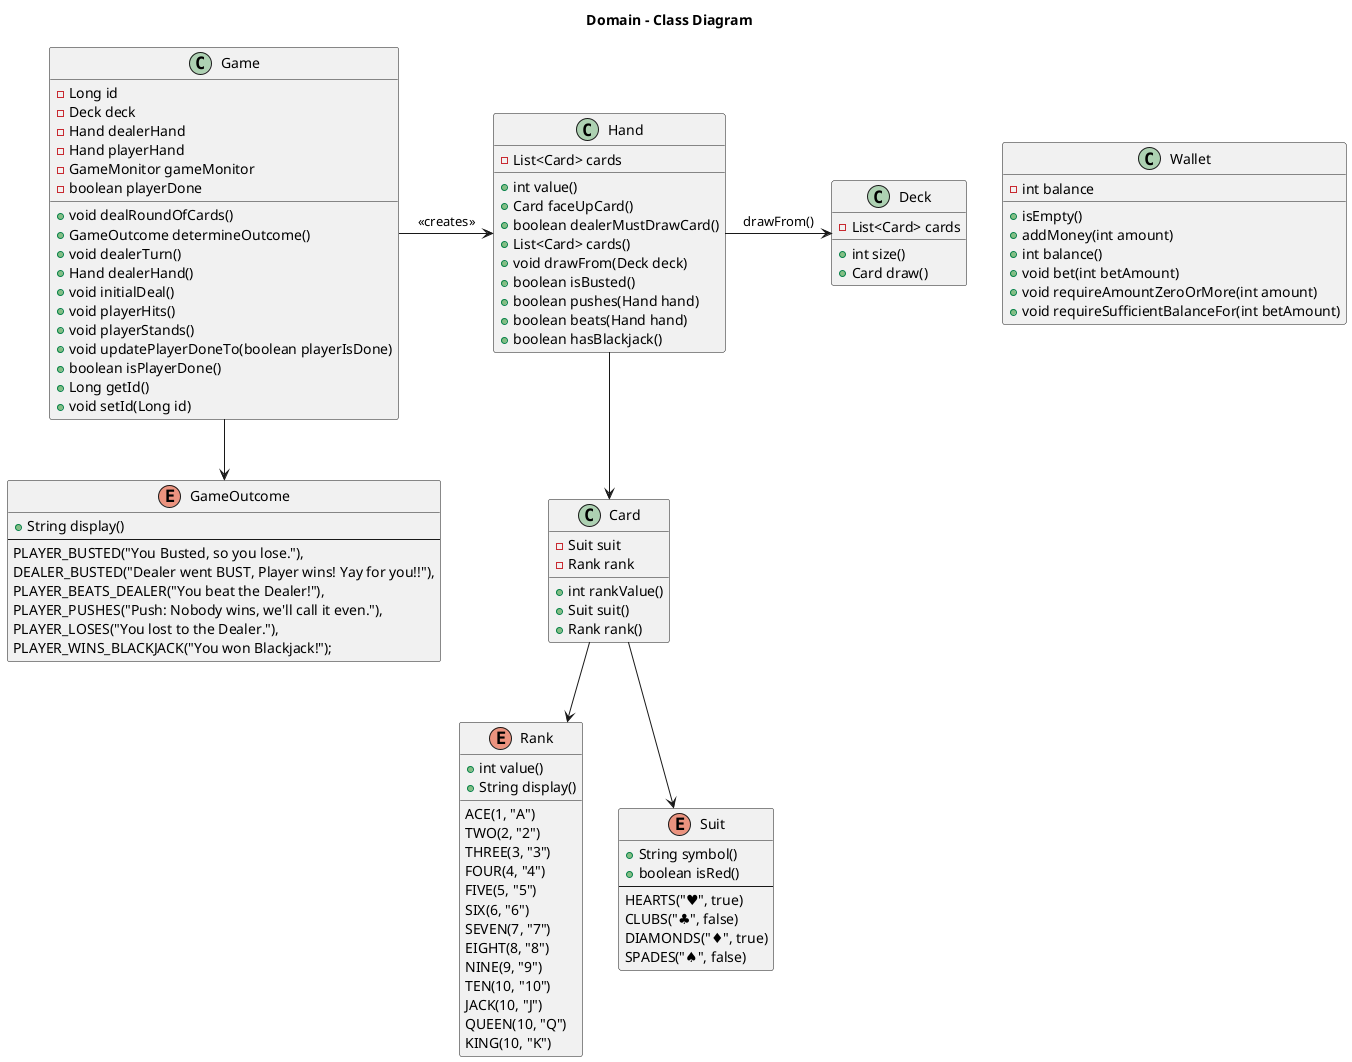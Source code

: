 @startuml
title Domain - Class Diagram

enum Rank {
    + int value()
    + String display()
    ___
    ACE(1, "A")
    TWO(2, "2")
    THREE(3, "3")
    FOUR(4, "4")
    FIVE(5, "5")
    SIX(6, "6")
    SEVEN(7, "7")
    EIGHT(8, "8")
    NINE(9, "9")
    TEN(10, "10")
    JACK(10, "J")
    QUEEN(10, "Q")
    KING(10, "K")
}

enum Suit {
    + String symbol()
    + boolean isRed()
    ---
    HEARTS("♥", true)
    CLUBS("♣", false)
    DIAMONDS("♦", true)
    SPADES("♠", false)
}

class Card {
    - Suit suit
    - Rank rank
    + int rankValue()
    + Suit suit()
    + Rank rank()
}

class Wallet {
    - int balance
    + isEmpty()
    + addMoney(int amount)
    + int balance()
    + void bet(int betAmount)
    + void requireAmountZeroOrMore(int amount)
    + void requireSufficientBalanceFor(int betAmount)
}

class Deck {
    - List<Card> cards
    + int size()
    + Card draw()
}

enum GameOutcome {
    + String display()
    ---
    PLAYER_BUSTED("You Busted, so you lose."),
    DEALER_BUSTED("Dealer went BUST, Player wins! Yay for you!!"),
    PLAYER_BEATS_DEALER("You beat the Dealer!"),
    PLAYER_PUSHES("Push: Nobody wins, we'll call it even."),
    PLAYER_LOSES("You lost to the Dealer."),
    PLAYER_WINS_BLACKJACK("You won Blackjack!");
}

class Hand {
    - List<Card> cards
    + int value()
    + Card faceUpCard()
    + boolean dealerMustDrawCard()
    + List<Card> cards()
    + void drawFrom(Deck deck)
    + boolean isBusted()
    + boolean pushes(Hand hand)
    + boolean beats(Hand hand)
    + boolean hasBlackjack()
}

class Game {
    - Long id
    - Deck deck
    - Hand dealerHand
    - Hand playerHand
    - GameMonitor gameMonitor
    - boolean playerDone

    + void dealRoundOfCards()
    + GameOutcome determineOutcome()
    + void dealerTurn()
    + Hand dealerHand()
    + void initialDeal()
    + void playerHits()
    + void playerStands()
    + void updatePlayerDoneTo(boolean playerIsDone)
    + boolean isPlayerDone()
    + Long getId()
    + void setId(Long id)
}

Game -> Hand : <<creates>>
Game -down-> GameOutcome
Hand -down-> Card
Hand -> Deck : drawFrom()
Card -down-> Suit
Card -down-> Rank
@enduml